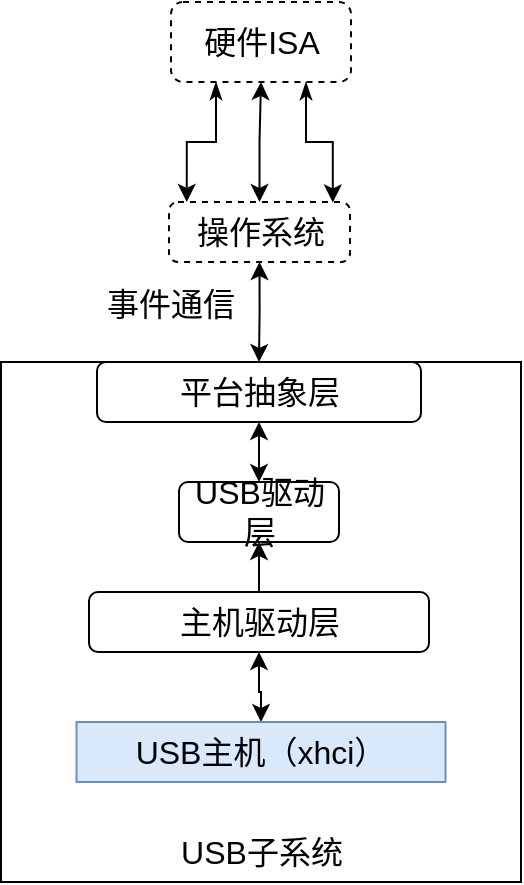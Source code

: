<mxfile version="24.7.7">
  <diagram name="第 1 页" id="4xeG-ASjtE01gqBWx2Hc">
    <mxGraphModel dx="1020" dy="575" grid="1" gridSize="10" guides="1" tooltips="1" connect="1" arrows="1" fold="1" page="1" pageScale="1" pageWidth="3300" pageHeight="4681" math="0" shadow="0">
      <root>
        <mxCell id="0" />
        <mxCell id="1" parent="0" />
        <mxCell id="08FRWVsudWINDoKfZmqp-2" value="" style="whiteSpace=wrap;html=1;aspect=fixed;fontSize=16;" vertex="1" parent="1">
          <mxGeometry x="731.5" y="460" width="260" height="260" as="geometry" />
        </mxCell>
        <mxCell id="SofYbIExT5qBE5t5EB93-19" style="edgeStyle=orthogonalEdgeStyle;rounded=0;orthogonalLoop=1;jettySize=auto;html=1;entryX=0.5;entryY=1;entryDx=0;entryDy=0;startArrow=classic;startFill=1;fontSize=16;" parent="1" source="SofYbIExT5qBE5t5EB93-4" target="SofYbIExT5qBE5t5EB93-15" edge="1">
          <mxGeometry relative="1" as="geometry" />
        </mxCell>
        <mxCell id="q9YGnYQ9np7z41OHZB9R-4" style="edgeStyle=orthogonalEdgeStyle;rounded=0;orthogonalLoop=1;jettySize=auto;html=1;exitX=0.5;exitY=1;exitDx=0;exitDy=0;entryX=0.5;entryY=0;entryDx=0;entryDy=0;startArrow=classic;startFill=1;fontSize=16;" parent="1" source="SofYbIExT5qBE5t5EB93-4" target="q9YGnYQ9np7z41OHZB9R-2" edge="1">
          <mxGeometry relative="1" as="geometry" />
        </mxCell>
        <mxCell id="08FRWVsudWINDoKfZmqp-5" value="事件通信" style="edgeLabel;html=1;align=center;verticalAlign=middle;resizable=0;points=[];fontSize=16;" vertex="1" connectable="0" parent="q9YGnYQ9np7z41OHZB9R-4">
          <mxGeometry x="-0.161" y="-1" relative="1" as="geometry">
            <mxPoint x="-44" as="offset" />
          </mxGeometry>
        </mxCell>
        <mxCell id="SofYbIExT5qBE5t5EB93-4" value="&lt;font style=&quot;font-size: 16px;&quot;&gt;操作系统&lt;/font&gt;" style="rounded=1;whiteSpace=wrap;html=1;dashed=1;fontSize=16;" parent="1" vertex="1">
          <mxGeometry x="815.5" y="380" width="90.5" height="30" as="geometry" />
        </mxCell>
        <mxCell id="SofYbIExT5qBE5t5EB93-15" value="&lt;font style=&quot;font-size: 16px;&quot;&gt;硬件ISA&lt;/font&gt;" style="rounded=1;whiteSpace=wrap;html=1;dashed=1;fontSize=16;" parent="1" vertex="1">
          <mxGeometry x="816.5" y="280" width="90" height="40" as="geometry" />
        </mxCell>
        <mxCell id="SofYbIExT5qBE5t5EB93-21" style="edgeStyle=orthogonalEdgeStyle;rounded=0;orthogonalLoop=1;jettySize=auto;html=1;exitX=0.25;exitY=1;exitDx=0;exitDy=0;entryX=0.098;entryY=0;entryDx=0;entryDy=0;entryPerimeter=0;startArrow=classicThin;startFill=1;fontSize=16;" parent="1" source="SofYbIExT5qBE5t5EB93-15" target="SofYbIExT5qBE5t5EB93-4" edge="1">
          <mxGeometry relative="1" as="geometry" />
        </mxCell>
        <mxCell id="SofYbIExT5qBE5t5EB93-22" style="edgeStyle=orthogonalEdgeStyle;rounded=0;orthogonalLoop=1;jettySize=auto;html=1;exitX=0.75;exitY=1;exitDx=0;exitDy=0;entryX=0.905;entryY=0.008;entryDx=0;entryDy=0;entryPerimeter=0;startArrow=classicThin;startFill=1;fontSize=16;" parent="1" source="SofYbIExT5qBE5t5EB93-15" target="SofYbIExT5qBE5t5EB93-4" edge="1">
          <mxGeometry relative="1" as="geometry" />
        </mxCell>
        <mxCell id="RQC1SZQL9GjInuUlFMc3-30" value="USB驱动层" style="rounded=1;whiteSpace=wrap;html=1;fontSize=16;" parent="1" vertex="1">
          <mxGeometry x="820.5" y="520" width="80" height="30" as="geometry" />
        </mxCell>
        <mxCell id="RQC1SZQL9GjInuUlFMc3-105" style="edgeStyle=orthogonalEdgeStyle;rounded=0;orthogonalLoop=1;jettySize=auto;html=1;entryX=0.5;entryY=0;entryDx=0;entryDy=0;startArrow=classic;startFill=1;fontSize=16;" parent="1" source="RQC1SZQL9GjInuUlFMc3-31" target="RQC1SZQL9GjInuUlFMc3-104" edge="1">
          <mxGeometry relative="1" as="geometry" />
        </mxCell>
        <mxCell id="q9YGnYQ9np7z41OHZB9R-3" style="edgeStyle=orthogonalEdgeStyle;rounded=0;orthogonalLoop=1;jettySize=auto;html=1;exitX=0.5;exitY=0;exitDx=0;exitDy=0;entryX=0.5;entryY=1;entryDx=0;entryDy=0;fontSize=16;" parent="1" source="RQC1SZQL9GjInuUlFMc3-31" target="RQC1SZQL9GjInuUlFMc3-30" edge="1">
          <mxGeometry relative="1" as="geometry" />
        </mxCell>
        <mxCell id="RQC1SZQL9GjInuUlFMc3-31" value="主机驱动层" style="rounded=1;whiteSpace=wrap;html=1;fontSize=16;" parent="1" vertex="1">
          <mxGeometry x="775.5" y="575" width="170" height="30" as="geometry" />
        </mxCell>
        <mxCell id="RQC1SZQL9GjInuUlFMc3-104" value="USB主机（xhci）" style="rounded=0;whiteSpace=wrap;html=1;fontSize=16;fillColor=#dae8fc;strokeColor=#6c8ebf;" parent="1" vertex="1">
          <mxGeometry x="769.25" y="640" width="184.5" height="30" as="geometry" />
        </mxCell>
        <mxCell id="q9YGnYQ9np7z41OHZB9R-5" style="edgeStyle=orthogonalEdgeStyle;rounded=0;orthogonalLoop=1;jettySize=auto;html=1;exitX=0.5;exitY=1;exitDx=0;exitDy=0;entryX=0.5;entryY=0;entryDx=0;entryDy=0;startArrow=classic;startFill=1;fontSize=16;" parent="1" source="q9YGnYQ9np7z41OHZB9R-2" target="RQC1SZQL9GjInuUlFMc3-30" edge="1">
          <mxGeometry relative="1" as="geometry" />
        </mxCell>
        <mxCell id="q9YGnYQ9np7z41OHZB9R-2" value="平台抽象层" style="rounded=1;whiteSpace=wrap;html=1;fontSize=16;" parent="1" vertex="1">
          <mxGeometry x="779.5" y="460" width="162" height="30" as="geometry" />
        </mxCell>
        <mxCell id="08FRWVsudWINDoKfZmqp-4" value="USB子系统" style="text;html=1;align=center;verticalAlign=middle;whiteSpace=wrap;rounded=0;fontSize=16;" vertex="1" parent="1">
          <mxGeometry x="816.5" y="690" width="90" height="30" as="geometry" />
        </mxCell>
      </root>
    </mxGraphModel>
  </diagram>
</mxfile>
